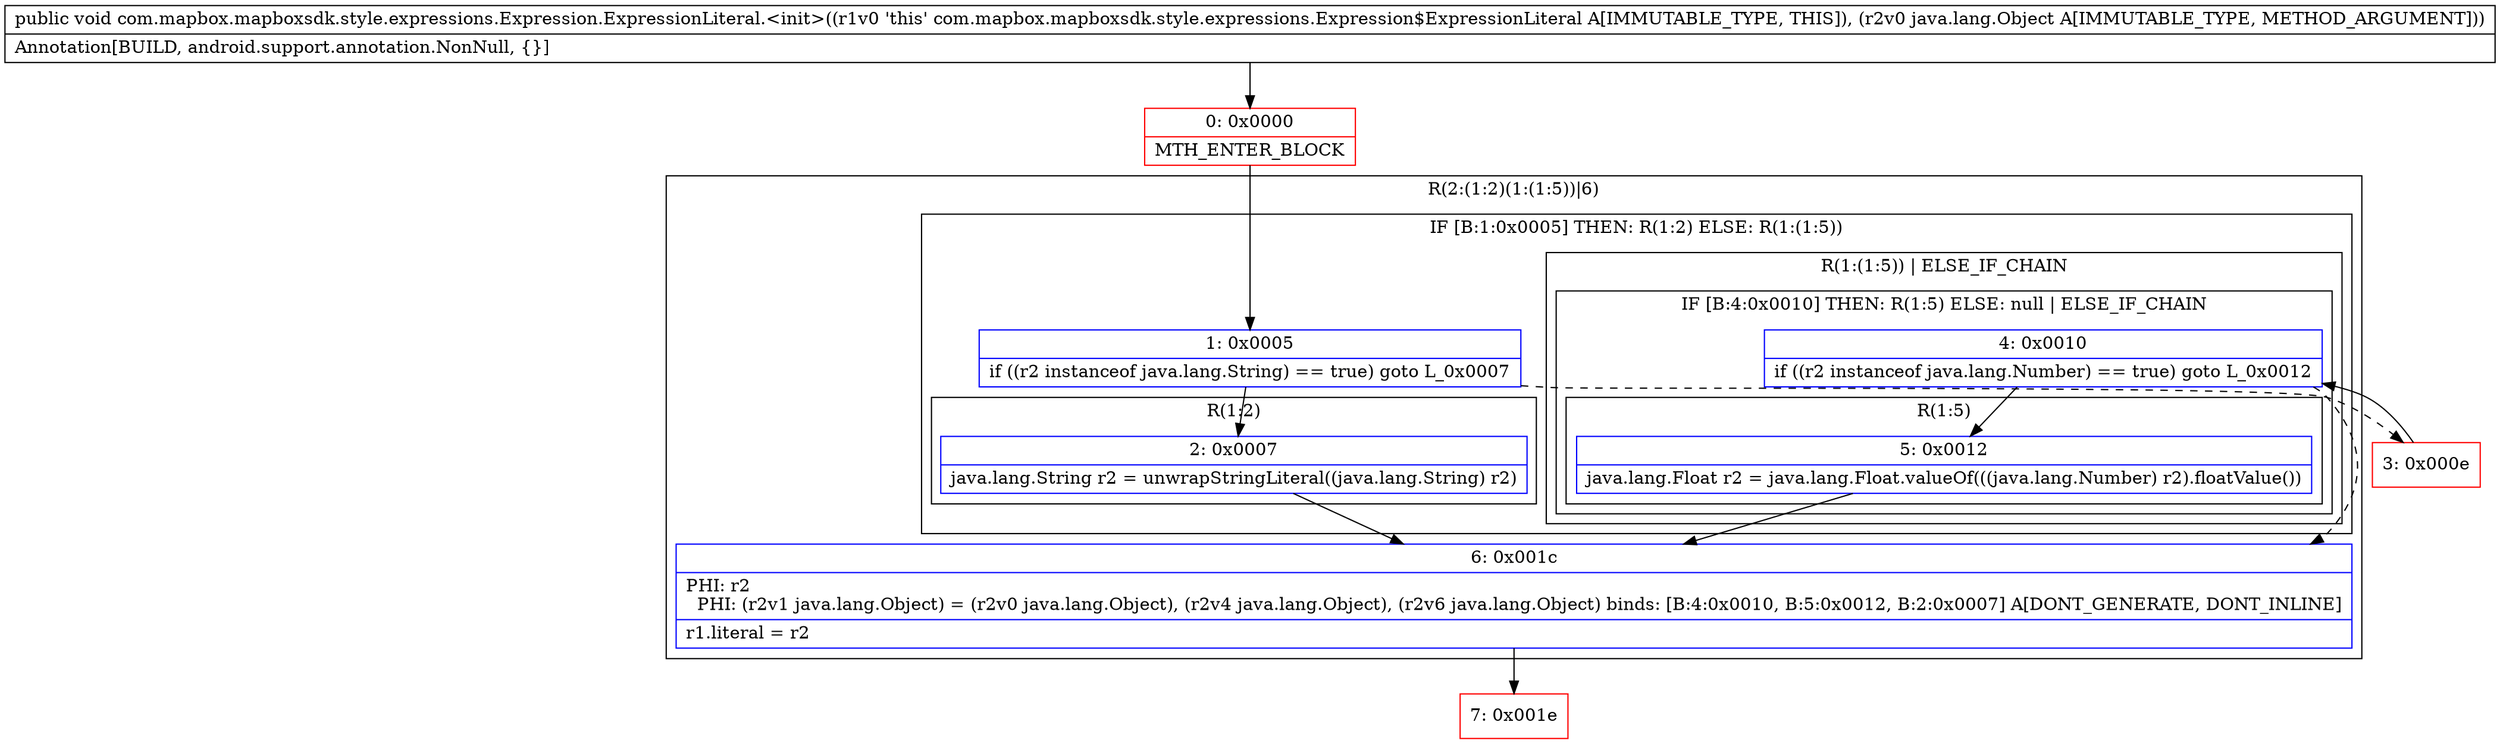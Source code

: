 digraph "CFG forcom.mapbox.mapboxsdk.style.expressions.Expression.ExpressionLiteral.\<init\>(Ljava\/lang\/Object;)V" {
subgraph cluster_Region_120877551 {
label = "R(2:(1:2)(1:(1:5))|6)";
node [shape=record,color=blue];
subgraph cluster_IfRegion_196273862 {
label = "IF [B:1:0x0005] THEN: R(1:2) ELSE: R(1:(1:5))";
node [shape=record,color=blue];
Node_1 [shape=record,label="{1\:\ 0x0005|if ((r2 instanceof java.lang.String) == true) goto L_0x0007\l}"];
subgraph cluster_Region_828865718 {
label = "R(1:2)";
node [shape=record,color=blue];
Node_2 [shape=record,label="{2\:\ 0x0007|java.lang.String r2 = unwrapStringLiteral((java.lang.String) r2)\l}"];
}
subgraph cluster_Region_1804276797 {
label = "R(1:(1:5)) | ELSE_IF_CHAIN\l";
node [shape=record,color=blue];
subgraph cluster_IfRegion_1326754730 {
label = "IF [B:4:0x0010] THEN: R(1:5) ELSE: null | ELSE_IF_CHAIN\l";
node [shape=record,color=blue];
Node_4 [shape=record,label="{4\:\ 0x0010|if ((r2 instanceof java.lang.Number) == true) goto L_0x0012\l}"];
subgraph cluster_Region_1393356888 {
label = "R(1:5)";
node [shape=record,color=blue];
Node_5 [shape=record,label="{5\:\ 0x0012|java.lang.Float r2 = java.lang.Float.valueOf(((java.lang.Number) r2).floatValue())\l}"];
}
}
}
}
Node_6 [shape=record,label="{6\:\ 0x001c|PHI: r2 \l  PHI: (r2v1 java.lang.Object) = (r2v0 java.lang.Object), (r2v4 java.lang.Object), (r2v6 java.lang.Object) binds: [B:4:0x0010, B:5:0x0012, B:2:0x0007] A[DONT_GENERATE, DONT_INLINE]\l|r1.literal = r2\l}"];
}
Node_0 [shape=record,color=red,label="{0\:\ 0x0000|MTH_ENTER_BLOCK\l}"];
Node_3 [shape=record,color=red,label="{3\:\ 0x000e}"];
Node_7 [shape=record,color=red,label="{7\:\ 0x001e}"];
MethodNode[shape=record,label="{public void com.mapbox.mapboxsdk.style.expressions.Expression.ExpressionLiteral.\<init\>((r1v0 'this' com.mapbox.mapboxsdk.style.expressions.Expression$ExpressionLiteral A[IMMUTABLE_TYPE, THIS]), (r2v0 java.lang.Object A[IMMUTABLE_TYPE, METHOD_ARGUMENT]))  | Annotation[BUILD, android.support.annotation.NonNull, \{\}]\l}"];
MethodNode -> Node_0;
Node_1 -> Node_2;
Node_1 -> Node_3[style=dashed];
Node_2 -> Node_6;
Node_4 -> Node_5;
Node_4 -> Node_6[style=dashed];
Node_5 -> Node_6;
Node_6 -> Node_7;
Node_0 -> Node_1;
Node_3 -> Node_4;
}

